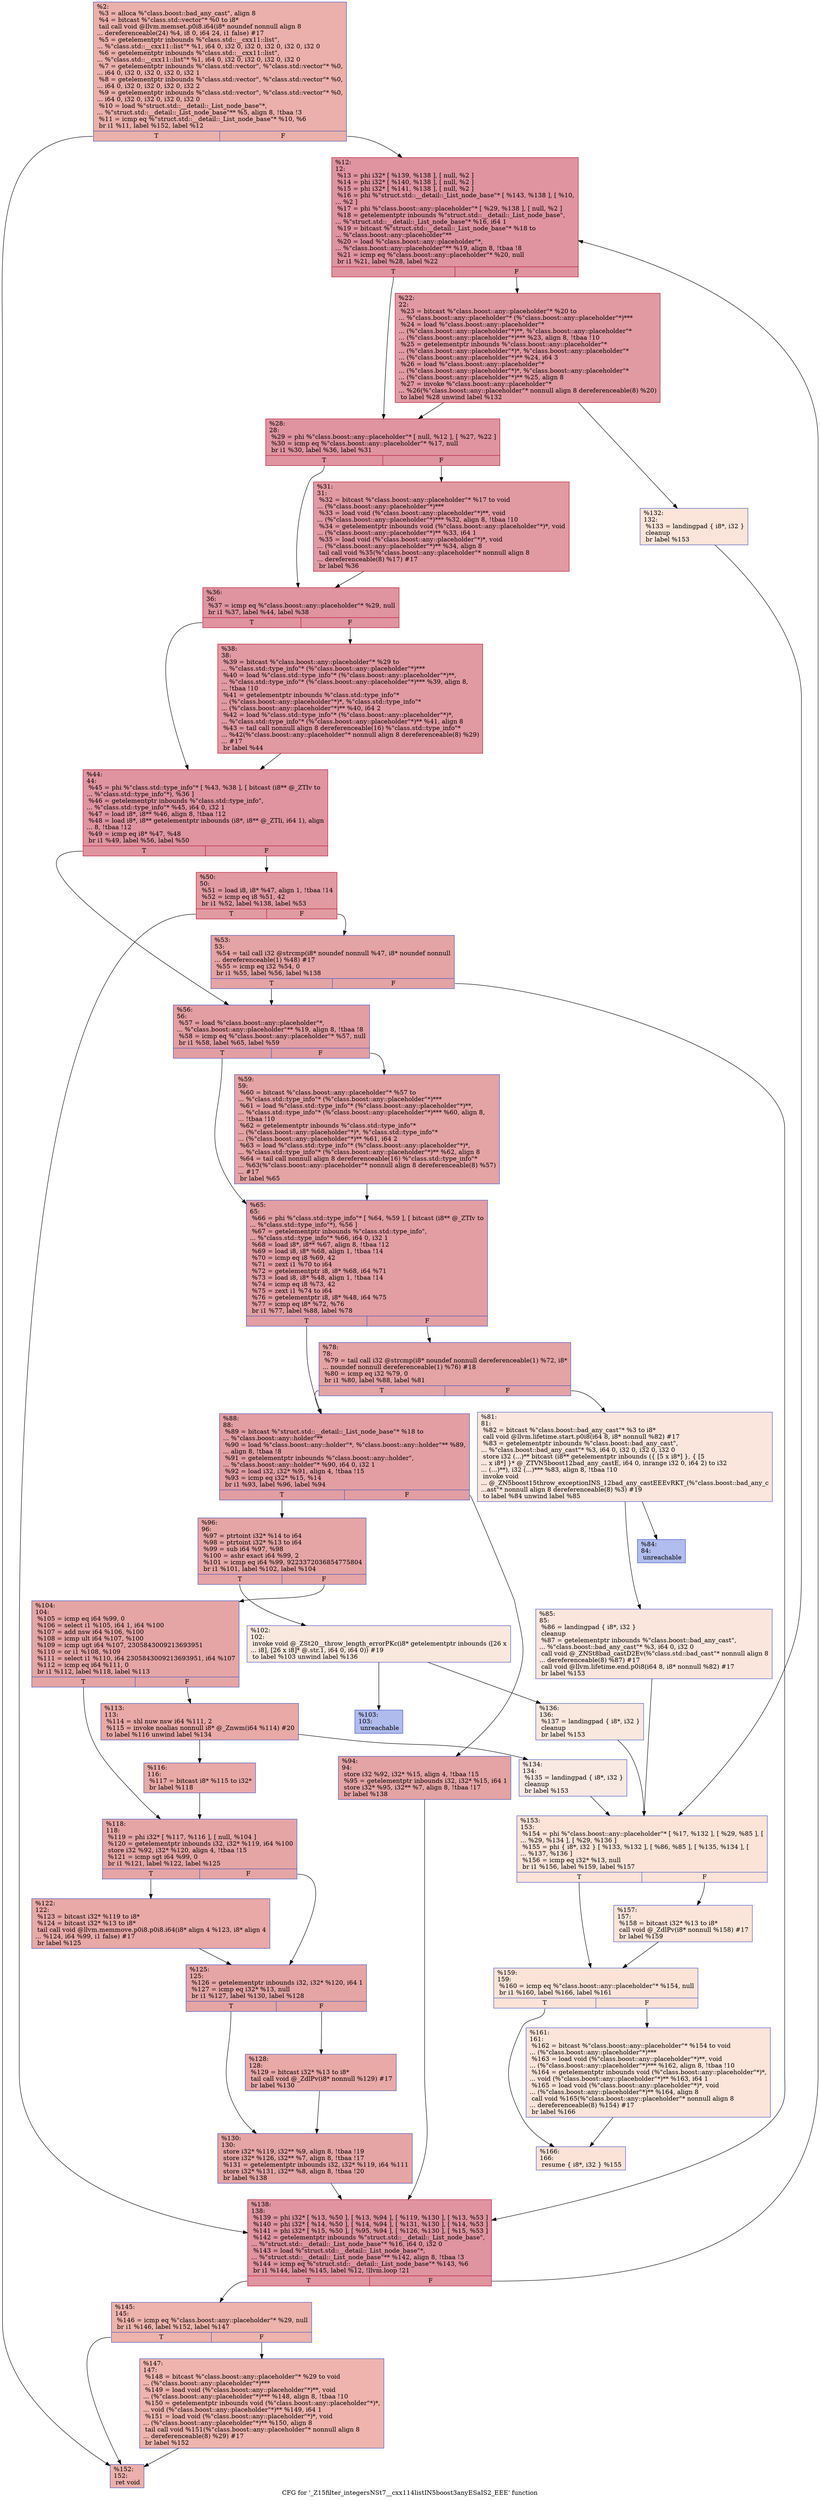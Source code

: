 digraph "CFG for '_Z15filter_integersNSt7__cxx114listIN5boost3anyESaIS2_EEE' function" {
	label="CFG for '_Z15filter_integersNSt7__cxx114listIN5boost3anyESaIS2_EEE' function";

	Node0x55c20b46a810 [shape=record,color="#3d50c3ff", style=filled, fillcolor="#d24b4070",label="{%2:\l  %3 = alloca %\"class.boost::bad_any_cast\", align 8\l  %4 = bitcast %\"class.std::vector\"* %0 to i8*\l  tail call void @llvm.memset.p0i8.i64(i8* noundef nonnull align 8\l... dereferenceable(24) %4, i8 0, i64 24, i1 false) #17\l  %5 = getelementptr inbounds %\"class.std::__cxx11::list\",\l... %\"class.std::__cxx11::list\"* %1, i64 0, i32 0, i32 0, i32 0, i32 0, i32 0\l  %6 = getelementptr inbounds %\"class.std::__cxx11::list\",\l... %\"class.std::__cxx11::list\"* %1, i64 0, i32 0, i32 0, i32 0, i32 0\l  %7 = getelementptr inbounds %\"class.std::vector\", %\"class.std::vector\"* %0,\l... i64 0, i32 0, i32 0, i32 0, i32 1\l  %8 = getelementptr inbounds %\"class.std::vector\", %\"class.std::vector\"* %0,\l... i64 0, i32 0, i32 0, i32 0, i32 2\l  %9 = getelementptr inbounds %\"class.std::vector\", %\"class.std::vector\"* %0,\l... i64 0, i32 0, i32 0, i32 0, i32 0\l  %10 = load %\"struct.std::__detail::_List_node_base\"*,\l... %\"struct.std::__detail::_List_node_base\"** %5, align 8, !tbaa !3\l  %11 = icmp eq %\"struct.std::__detail::_List_node_base\"* %10, %6\l  br i1 %11, label %152, label %12\l|{<s0>T|<s1>F}}"];
	Node0x55c20b46a810:s0 -> Node0x55c20b46cf50;
	Node0x55c20b46a810:s1 -> Node0x55c20b46e990;
	Node0x55c20b46e990 [shape=record,color="#b70d28ff", style=filled, fillcolor="#b70d2870",label="{%12:\l12:                                               \l  %13 = phi i32* [ %139, %138 ], [ null, %2 ]\l  %14 = phi i32* [ %140, %138 ], [ null, %2 ]\l  %15 = phi i32* [ %141, %138 ], [ null, %2 ]\l  %16 = phi %\"struct.std::__detail::_List_node_base\"* [ %143, %138 ], [ %10,\l... %2 ]\l  %17 = phi %\"class.boost::any::placeholder\"* [ %29, %138 ], [ null, %2 ]\l  %18 = getelementptr inbounds %\"struct.std::__detail::_List_node_base\",\l... %\"struct.std::__detail::_List_node_base\"* %16, i64 1\l  %19 = bitcast %\"struct.std::__detail::_List_node_base\"* %18 to\l... %\"class.boost::any::placeholder\"**\l  %20 = load %\"class.boost::any::placeholder\"*,\l... %\"class.boost::any::placeholder\"** %19, align 8, !tbaa !8\l  %21 = icmp eq %\"class.boost::any::placeholder\"* %20, null\l  br i1 %21, label %28, label %22\l|{<s0>T|<s1>F}}"];
	Node0x55c20b46e990:s0 -> Node0x55c20b46f3d0;
	Node0x55c20b46e990:s1 -> Node0x55c20b46f460;
	Node0x55c20b46f460 [shape=record,color="#b70d28ff", style=filled, fillcolor="#bb1b2c70",label="{%22:\l22:                                               \l  %23 = bitcast %\"class.boost::any::placeholder\"* %20 to\l... %\"class.boost::any::placeholder\"* (%\"class.boost::any::placeholder\"*)***\l  %24 = load %\"class.boost::any::placeholder\"*\l... (%\"class.boost::any::placeholder\"*)**, %\"class.boost::any::placeholder\"*\l... (%\"class.boost::any::placeholder\"*)*** %23, align 8, !tbaa !10\l  %25 = getelementptr inbounds %\"class.boost::any::placeholder\"*\l... (%\"class.boost::any::placeholder\"*)*, %\"class.boost::any::placeholder\"*\l... (%\"class.boost::any::placeholder\"*)** %24, i64 3\l  %26 = load %\"class.boost::any::placeholder\"*\l... (%\"class.boost::any::placeholder\"*)*, %\"class.boost::any::placeholder\"*\l... (%\"class.boost::any::placeholder\"*)** %25, align 8\l  %27 = invoke %\"class.boost::any::placeholder\"*\l... %26(%\"class.boost::any::placeholder\"* nonnull align 8 dereferenceable(8) %20)\l          to label %28 unwind label %132\l}"];
	Node0x55c20b46f460 -> Node0x55c20b46f3d0;
	Node0x55c20b46f460 -> Node0x55c20b46f8f0;
	Node0x55c20b46f3d0 [shape=record,color="#b70d28ff", style=filled, fillcolor="#b70d2870",label="{%28:\l28:                                               \l  %29 = phi %\"class.boost::any::placeholder\"* [ null, %12 ], [ %27, %22 ]\l  %30 = icmp eq %\"class.boost::any::placeholder\"* %17, null\l  br i1 %30, label %36, label %31\l|{<s0>T|<s1>F}}"];
	Node0x55c20b46f3d0:s0 -> Node0x55c20b46fb30;
	Node0x55c20b46f3d0:s1 -> Node0x55c20b46fb80;
	Node0x55c20b46fb80 [shape=record,color="#b70d28ff", style=filled, fillcolor="#bb1b2c70",label="{%31:\l31:                                               \l  %32 = bitcast %\"class.boost::any::placeholder\"* %17 to void\l... (%\"class.boost::any::placeholder\"*)***\l  %33 = load void (%\"class.boost::any::placeholder\"*)**, void\l... (%\"class.boost::any::placeholder\"*)*** %32, align 8, !tbaa !10\l  %34 = getelementptr inbounds void (%\"class.boost::any::placeholder\"*)*, void\l... (%\"class.boost::any::placeholder\"*)** %33, i64 1\l  %35 = load void (%\"class.boost::any::placeholder\"*)*, void\l... (%\"class.boost::any::placeholder\"*)** %34, align 8\l  tail call void %35(%\"class.boost::any::placeholder\"* nonnull align 8\l... dereferenceable(8) %17) #17\l  br label %36\l}"];
	Node0x55c20b46fb80 -> Node0x55c20b46fb30;
	Node0x55c20b46fb30 [shape=record,color="#b70d28ff", style=filled, fillcolor="#b70d2870",label="{%36:\l36:                                               \l  %37 = icmp eq %\"class.boost::any::placeholder\"* %29, null\l  br i1 %37, label %44, label %38\l|{<s0>T|<s1>F}}"];
	Node0x55c20b46fb30:s0 -> Node0x55c20b4710b0;
	Node0x55c20b46fb30:s1 -> Node0x55c20b471100;
	Node0x55c20b471100 [shape=record,color="#b70d28ff", style=filled, fillcolor="#bb1b2c70",label="{%38:\l38:                                               \l  %39 = bitcast %\"class.boost::any::placeholder\"* %29 to\l... %\"class.std::type_info\"* (%\"class.boost::any::placeholder\"*)***\l  %40 = load %\"class.std::type_info\"* (%\"class.boost::any::placeholder\"*)**,\l... %\"class.std::type_info\"* (%\"class.boost::any::placeholder\"*)*** %39, align 8,\l... !tbaa !10\l  %41 = getelementptr inbounds %\"class.std::type_info\"*\l... (%\"class.boost::any::placeholder\"*)*, %\"class.std::type_info\"*\l... (%\"class.boost::any::placeholder\"*)** %40, i64 2\l  %42 = load %\"class.std::type_info\"* (%\"class.boost::any::placeholder\"*)*,\l... %\"class.std::type_info\"* (%\"class.boost::any::placeholder\"*)** %41, align 8\l  %43 = tail call nonnull align 8 dereferenceable(16) %\"class.std::type_info\"*\l... %42(%\"class.boost::any::placeholder\"* nonnull align 8 dereferenceable(8) %29)\l... #17\l  br label %44\l}"];
	Node0x55c20b471100 -> Node0x55c20b4710b0;
	Node0x55c20b4710b0 [shape=record,color="#b70d28ff", style=filled, fillcolor="#b70d2870",label="{%44:\l44:                                               \l  %45 = phi %\"class.std::type_info\"* [ %43, %38 ], [ bitcast (i8** @_ZTIv to\l... %\"class.std::type_info\"*), %36 ]\l  %46 = getelementptr inbounds %\"class.std::type_info\",\l... %\"class.std::type_info\"* %45, i64 0, i32 1\l  %47 = load i8*, i8** %46, align 8, !tbaa !12\l  %48 = load i8*, i8** getelementptr inbounds (i8*, i8** @_ZTIi, i64 1), align\l... 8, !tbaa !12\l  %49 = icmp eq i8* %47, %48\l  br i1 %49, label %56, label %50\l|{<s0>T|<s1>F}}"];
	Node0x55c20b4710b0:s0 -> Node0x55c20b472000;
	Node0x55c20b4710b0:s1 -> Node0x55c20b472090;
	Node0x55c20b472090 [shape=record,color="#b70d28ff", style=filled, fillcolor="#bb1b2c70",label="{%50:\l50:                                               \l  %51 = load i8, i8* %47, align 1, !tbaa !14\l  %52 = icmp eq i8 %51, 42\l  br i1 %52, label %138, label %53\l|{<s0>T|<s1>F}}"];
	Node0x55c20b472090:s0 -> Node0x55c20b46eb00;
	Node0x55c20b472090:s1 -> Node0x55c20b472390;
	Node0x55c20b472390 [shape=record,color="#3d50c3ff", style=filled, fillcolor="#c32e3170",label="{%53:\l53:                                               \l  %54 = tail call i32 @strcmp(i8* noundef nonnull %47, i8* noundef nonnull\l... dereferenceable(1) %48) #17\l  %55 = icmp eq i32 %54, 0\l  br i1 %55, label %56, label %138\l|{<s0>T|<s1>F}}"];
	Node0x55c20b472390:s0 -> Node0x55c20b472000;
	Node0x55c20b472390:s1 -> Node0x55c20b46eb00;
	Node0x55c20b472000 [shape=record,color="#3d50c3ff", style=filled, fillcolor="#be242e70",label="{%56:\l56:                                               \l  %57 = load %\"class.boost::any::placeholder\"*,\l... %\"class.boost::any::placeholder\"** %19, align 8, !tbaa !8\l  %58 = icmp eq %\"class.boost::any::placeholder\"* %57, null\l  br i1 %58, label %65, label %59\l|{<s0>T|<s1>F}}"];
	Node0x55c20b472000:s0 -> Node0x55c20b473050;
	Node0x55c20b472000:s1 -> Node0x55c20b4730a0;
	Node0x55c20b4730a0 [shape=record,color="#3d50c3ff", style=filled, fillcolor="#c32e3170",label="{%59:\l59:                                               \l  %60 = bitcast %\"class.boost::any::placeholder\"* %57 to\l... %\"class.std::type_info\"* (%\"class.boost::any::placeholder\"*)***\l  %61 = load %\"class.std::type_info\"* (%\"class.boost::any::placeholder\"*)**,\l... %\"class.std::type_info\"* (%\"class.boost::any::placeholder\"*)*** %60, align 8,\l... !tbaa !10\l  %62 = getelementptr inbounds %\"class.std::type_info\"*\l... (%\"class.boost::any::placeholder\"*)*, %\"class.std::type_info\"*\l... (%\"class.boost::any::placeholder\"*)** %61, i64 2\l  %63 = load %\"class.std::type_info\"* (%\"class.boost::any::placeholder\"*)*,\l... %\"class.std::type_info\"* (%\"class.boost::any::placeholder\"*)** %62, align 8\l  %64 = tail call nonnull align 8 dereferenceable(16) %\"class.std::type_info\"*\l... %63(%\"class.boost::any::placeholder\"* nonnull align 8 dereferenceable(8) %57)\l... #17\l  br label %65\l}"];
	Node0x55c20b4730a0 -> Node0x55c20b473050;
	Node0x55c20b473050 [shape=record,color="#3d50c3ff", style=filled, fillcolor="#be242e70",label="{%65:\l65:                                               \l  %66 = phi %\"class.std::type_info\"* [ %64, %59 ], [ bitcast (i8** @_ZTIv to\l... %\"class.std::type_info\"*), %56 ]\l  %67 = getelementptr inbounds %\"class.std::type_info\",\l... %\"class.std::type_info\"* %66, i64 0, i32 1\l  %68 = load i8*, i8** %67, align 8, !tbaa !12\l  %69 = load i8, i8* %68, align 1, !tbaa !14\l  %70 = icmp eq i8 %69, 42\l  %71 = zext i1 %70 to i64\l  %72 = getelementptr i8, i8* %68, i64 %71\l  %73 = load i8, i8* %48, align 1, !tbaa !14\l  %74 = icmp eq i8 %73, 42\l  %75 = zext i1 %74 to i64\l  %76 = getelementptr i8, i8* %48, i64 %75\l  %77 = icmp eq i8* %72, %76\l  br i1 %77, label %88, label %78\l|{<s0>T|<s1>F}}"];
	Node0x55c20b473050:s0 -> Node0x55c20b474190;
	Node0x55c20b473050:s1 -> Node0x55c20b4741e0;
	Node0x55c20b4741e0 [shape=record,color="#3d50c3ff", style=filled, fillcolor="#c32e3170",label="{%78:\l78:                                               \l  %79 = tail call i32 @strcmp(i8* noundef nonnull dereferenceable(1) %72, i8*\l... noundef nonnull dereferenceable(1) %76) #18\l  %80 = icmp eq i32 %79, 0\l  br i1 %80, label %88, label %81\l|{<s0>T|<s1>F}}"];
	Node0x55c20b4741e0:s0 -> Node0x55c20b474190;
	Node0x55c20b4741e0:s1 -> Node0x55c20b4744c0;
	Node0x55c20b4744c0 [shape=record,color="#3d50c3ff", style=filled, fillcolor="#f3c7b170",label="{%81:\l81:                                               \l  %82 = bitcast %\"class.boost::bad_any_cast\"* %3 to i8*\l  call void @llvm.lifetime.start.p0i8(i64 8, i8* nonnull %82) #17\l  %83 = getelementptr inbounds %\"class.boost::bad_any_cast\",\l... %\"class.boost::bad_any_cast\"* %3, i64 0, i32 0, i32 0, i32 0\l  store i32 (...)** bitcast (i8** getelementptr inbounds (\{ [5 x i8*] \}, \{ [5\l... x i8*] \}* @_ZTVN5boost12bad_any_castE, i64 0, inrange i32 0, i64 2) to i32\l... (...)**), i32 (...)*** %83, align 8, !tbaa !10\l  invoke void\l... @_ZN5boost15throw_exceptionINS_12bad_any_castEEEvRKT_(%\"class.boost::bad_any_c\l...ast\"* nonnull align 8 dereferenceable(8) %3) #19\l          to label %84 unwind label %85\l}"];
	Node0x55c20b4744c0 -> Node0x55c20b474c00;
	Node0x55c20b4744c0 -> Node0x55c20b474c90;
	Node0x55c20b474c00 [shape=record,color="#3d50c3ff", style=filled, fillcolor="#4f69d970",label="{%84:\l84:                                               \l  unreachable\l}"];
	Node0x55c20b474c90 [shape=record,color="#3d50c3ff", style=filled, fillcolor="#f3c7b170",label="{%85:\l85:                                               \l  %86 = landingpad \{ i8*, i32 \}\l          cleanup\l  %87 = getelementptr inbounds %\"class.boost::bad_any_cast\",\l... %\"class.boost::bad_any_cast\"* %3, i64 0, i32 0\l  call void @_ZNSt8bad_castD2Ev(%\"class.std::bad_cast\"* nonnull align 8\l... dereferenceable(8) %87) #17\l  call void @llvm.lifetime.end.p0i8(i64 8, i8* nonnull %82) #17\l  br label %153\l}"];
	Node0x55c20b474c90 -> Node0x55c20b4753a0;
	Node0x55c20b474190 [shape=record,color="#3d50c3ff", style=filled, fillcolor="#be242e70",label="{%88:\l88:                                               \l  %89 = bitcast %\"struct.std::__detail::_List_node_base\"* %18 to\l... %\"class.boost::any::holder\"**\l  %90 = load %\"class.boost::any::holder\"*, %\"class.boost::any::holder\"** %89,\l... align 8, !tbaa !8\l  %91 = getelementptr inbounds %\"class.boost::any::holder\",\l... %\"class.boost::any::holder\"* %90, i64 0, i32 1\l  %92 = load i32, i32* %91, align 4, !tbaa !15\l  %93 = icmp eq i32* %15, %14\l  br i1 %93, label %96, label %94\l|{<s0>T|<s1>F}}"];
	Node0x55c20b474190:s0 -> Node0x55c20b475780;
	Node0x55c20b474190:s1 -> Node0x55c20b4757d0;
	Node0x55c20b4757d0 [shape=record,color="#3d50c3ff", style=filled, fillcolor="#c32e3170",label="{%94:\l94:                                               \l  store i32 %92, i32* %15, align 4, !tbaa !15\l  %95 = getelementptr inbounds i32, i32* %15, i64 1\l  store i32* %95, i32** %7, align 8, !tbaa !17\l  br label %138\l}"];
	Node0x55c20b4757d0 -> Node0x55c20b46eb00;
	Node0x55c20b475780 [shape=record,color="#3d50c3ff", style=filled, fillcolor="#c5333470",label="{%96:\l96:                                               \l  %97 = ptrtoint i32* %14 to i64\l  %98 = ptrtoint i32* %13 to i64\l  %99 = sub i64 %97, %98\l  %100 = ashr exact i64 %99, 2\l  %101 = icmp eq i64 %99, 9223372036854775804\l  br i1 %101, label %102, label %104\l|{<s0>T|<s1>F}}"];
	Node0x55c20b475780:s0 -> Node0x55c20b4764e0;
	Node0x55c20b475780:s1 -> Node0x55c20b476530;
	Node0x55c20b4764e0 [shape=record,color="#3d50c3ff", style=filled, fillcolor="#f2cab570",label="{%102:\l102:                                              \l  invoke void @_ZSt20__throw_length_errorPKc(i8* getelementptr inbounds ([26 x\l... i8], [26 x i8]* @.str.1, i64 0, i64 0)) #19\l          to label %103 unwind label %136\l}"];
	Node0x55c20b4764e0 -> Node0x55c20b476730;
	Node0x55c20b4764e0 -> Node0x55c20b476780;
	Node0x55c20b476730 [shape=record,color="#3d50c3ff", style=filled, fillcolor="#4c66d670",label="{%103:\l103:                                              \l  unreachable\l}"];
	Node0x55c20b476530 [shape=record,color="#3d50c3ff", style=filled, fillcolor="#c5333470",label="{%104:\l104:                                              \l  %105 = icmp eq i64 %99, 0\l  %106 = select i1 %105, i64 1, i64 %100\l  %107 = add nsw i64 %106, %100\l  %108 = icmp ult i64 %107, %100\l  %109 = icmp ugt i64 %107, 2305843009213693951\l  %110 = or i1 %108, %109\l  %111 = select i1 %110, i64 2305843009213693951, i64 %107\l  %112 = icmp eq i64 %111, 0\l  br i1 %112, label %118, label %113\l|{<s0>T|<s1>F}}"];
	Node0x55c20b476530:s0 -> Node0x55c20b476ee0;
	Node0x55c20b476530:s1 -> Node0x55c20b476f30;
	Node0x55c20b476f30 [shape=record,color="#3d50c3ff", style=filled, fillcolor="#ca3b3770",label="{%113:\l113:                                              \l  %114 = shl nuw nsw i64 %111, 2\l  %115 = invoke noalias nonnull i8* @_Znwm(i64 %114) #20\l          to label %116 unwind label %134\l}"];
	Node0x55c20b476f30 -> Node0x55c20b4770c0;
	Node0x55c20b476f30 -> Node0x55c20b477110;
	Node0x55c20b4770c0 [shape=record,color="#3d50c3ff", style=filled, fillcolor="#ca3b3770",label="{%116:\l116:                                              \l  %117 = bitcast i8* %115 to i32*\l  br label %118\l}"];
	Node0x55c20b4770c0 -> Node0x55c20b476ee0;
	Node0x55c20b476ee0 [shape=record,color="#3d50c3ff", style=filled, fillcolor="#c5333470",label="{%118:\l118:                                              \l  %119 = phi i32* [ %117, %116 ], [ null, %104 ]\l  %120 = getelementptr inbounds i32, i32* %119, i64 %100\l  store i32 %92, i32* %120, align 4, !tbaa !15\l  %121 = icmp sgt i64 %99, 0\l  br i1 %121, label %122, label %125\l|{<s0>T|<s1>F}}"];
	Node0x55c20b476ee0:s0 -> Node0x55c20b4776d0;
	Node0x55c20b476ee0:s1 -> Node0x55c20b477720;
	Node0x55c20b4776d0 [shape=record,color="#3d50c3ff", style=filled, fillcolor="#ca3b3770",label="{%122:\l122:                                              \l  %123 = bitcast i32* %119 to i8*\l  %124 = bitcast i32* %13 to i8*\l  tail call void @llvm.memmove.p0i8.p0i8.i64(i8* align 4 %123, i8* align 4\l... %124, i64 %99, i1 false) #17\l  br label %125\l}"];
	Node0x55c20b4776d0 -> Node0x55c20b477720;
	Node0x55c20b477720 [shape=record,color="#3d50c3ff", style=filled, fillcolor="#c5333470",label="{%125:\l125:                                              \l  %126 = getelementptr inbounds i32, i32* %120, i64 1\l  %127 = icmp eq i32* %13, null\l  br i1 %127, label %130, label %128\l|{<s0>T|<s1>F}}"];
	Node0x55c20b477720:s0 -> Node0x55c20b477db0;
	Node0x55c20b477720:s1 -> Node0x55c20b477e00;
	Node0x55c20b477e00 [shape=record,color="#3d50c3ff", style=filled, fillcolor="#ca3b3770",label="{%128:\l128:                                              \l  %129 = bitcast i32* %13 to i8*\l  tail call void @_ZdlPv(i8* nonnull %129) #17\l  br label %130\l}"];
	Node0x55c20b477e00 -> Node0x55c20b477db0;
	Node0x55c20b477db0 [shape=record,color="#3d50c3ff", style=filled, fillcolor="#c5333470",label="{%130:\l130:                                              \l  store i32* %119, i32** %9, align 8, !tbaa !19\l  store i32* %126, i32** %7, align 8, !tbaa !17\l  %131 = getelementptr inbounds i32, i32* %119, i64 %111\l  store i32* %131, i32** %8, align 8, !tbaa !20\l  br label %138\l}"];
	Node0x55c20b477db0 -> Node0x55c20b46eb00;
	Node0x55c20b46f8f0 [shape=record,color="#3d50c3ff", style=filled, fillcolor="#f5c1a970",label="{%132:\l132:                                              \l  %133 = landingpad \{ i8*, i32 \}\l          cleanup\l  br label %153\l}"];
	Node0x55c20b46f8f0 -> Node0x55c20b4753a0;
	Node0x55c20b477110 [shape=record,color="#3d50c3ff", style=filled, fillcolor="#efcebd70",label="{%134:\l134:                                              \l  %135 = landingpad \{ i8*, i32 \}\l          cleanup\l  br label %153\l}"];
	Node0x55c20b477110 -> Node0x55c20b4753a0;
	Node0x55c20b476780 [shape=record,color="#3d50c3ff", style=filled, fillcolor="#f2cab570",label="{%136:\l136:                                              \l  %137 = landingpad \{ i8*, i32 \}\l          cleanup\l  br label %153\l}"];
	Node0x55c20b476780 -> Node0x55c20b4753a0;
	Node0x55c20b46eb00 [shape=record,color="#b70d28ff", style=filled, fillcolor="#b70d2870",label="{%138:\l138:                                              \l  %139 = phi i32* [ %13, %50 ], [ %13, %94 ], [ %119, %130 ], [ %13, %53 ]\l  %140 = phi i32* [ %14, %50 ], [ %14, %94 ], [ %131, %130 ], [ %14, %53 ]\l  %141 = phi i32* [ %15, %50 ], [ %95, %94 ], [ %126, %130 ], [ %15, %53 ]\l  %142 = getelementptr inbounds %\"struct.std::__detail::_List_node_base\",\l... %\"struct.std::__detail::_List_node_base\"* %16, i64 0, i32 0\l  %143 = load %\"struct.std::__detail::_List_node_base\"*,\l... %\"struct.std::__detail::_List_node_base\"** %142, align 8, !tbaa !3\l  %144 = icmp eq %\"struct.std::__detail::_List_node_base\"* %143, %6\l  br i1 %144, label %145, label %12, !llvm.loop !21\l|{<s0>T|<s1>F}}"];
	Node0x55c20b46eb00:s0 -> Node0x55c20b47a1f0;
	Node0x55c20b46eb00:s1 -> Node0x55c20b46e990;
	Node0x55c20b47a1f0 [shape=record,color="#3d50c3ff", style=filled, fillcolor="#d6524470",label="{%145:\l145:                                              \l  %146 = icmp eq %\"class.boost::any::placeholder\"* %29, null\l  br i1 %146, label %152, label %147\l|{<s0>T|<s1>F}}"];
	Node0x55c20b47a1f0:s0 -> Node0x55c20b46cf50;
	Node0x55c20b47a1f0:s1 -> Node0x55c20b47a420;
	Node0x55c20b47a420 [shape=record,color="#3d50c3ff", style=filled, fillcolor="#d8564670",label="{%147:\l147:                                              \l  %148 = bitcast %\"class.boost::any::placeholder\"* %29 to void\l... (%\"class.boost::any::placeholder\"*)***\l  %149 = load void (%\"class.boost::any::placeholder\"*)**, void\l... (%\"class.boost::any::placeholder\"*)*** %148, align 8, !tbaa !10\l  %150 = getelementptr inbounds void (%\"class.boost::any::placeholder\"*)*,\l... void (%\"class.boost::any::placeholder\"*)** %149, i64 1\l  %151 = load void (%\"class.boost::any::placeholder\"*)*, void\l... (%\"class.boost::any::placeholder\"*)** %150, align 8\l  tail call void %151(%\"class.boost::any::placeholder\"* nonnull align 8\l... dereferenceable(8) %29) #17\l  br label %152\l}"];
	Node0x55c20b47a420 -> Node0x55c20b46cf50;
	Node0x55c20b46cf50 [shape=record,color="#3d50c3ff", style=filled, fillcolor="#d24b4070",label="{%152:\l152:                                              \l  ret void\l}"];
	Node0x55c20b4753a0 [shape=record,color="#3d50c3ff", style=filled, fillcolor="#f6bfa670",label="{%153:\l153:                                              \l  %154 = phi %\"class.boost::any::placeholder\"* [ %17, %132 ], [ %29, %85 ], [\l... %29, %134 ], [ %29, %136 ]\l  %155 = phi \{ i8*, i32 \} [ %133, %132 ], [ %86, %85 ], [ %135, %134 ], [\l... %137, %136 ]\l  %156 = icmp eq i32* %13, null\l  br i1 %156, label %159, label %157\l|{<s0>T|<s1>F}}"];
	Node0x55c20b4753a0:s0 -> Node0x55c20b47ab90;
	Node0x55c20b4753a0:s1 -> Node0x55c20b47abe0;
	Node0x55c20b47abe0 [shape=record,color="#3d50c3ff", style=filled, fillcolor="#f5c1a970",label="{%157:\l157:                                              \l  %158 = bitcast i32* %13 to i8*\l  call void @_ZdlPv(i8* nonnull %158) #17\l  br label %159\l}"];
	Node0x55c20b47abe0 -> Node0x55c20b47ab90;
	Node0x55c20b47ab90 [shape=record,color="#3d50c3ff", style=filled, fillcolor="#f6bfa670",label="{%159:\l159:                                              \l  %160 = icmp eq %\"class.boost::any::placeholder\"* %154, null\l  br i1 %160, label %166, label %161\l|{<s0>T|<s1>F}}"];
	Node0x55c20b47ab90:s0 -> Node0x55c20b47af60;
	Node0x55c20b47ab90:s1 -> Node0x55c20b47afb0;
	Node0x55c20b47afb0 [shape=record,color="#3d50c3ff", style=filled, fillcolor="#f5c1a970",label="{%161:\l161:                                              \l  %162 = bitcast %\"class.boost::any::placeholder\"* %154 to void\l... (%\"class.boost::any::placeholder\"*)***\l  %163 = load void (%\"class.boost::any::placeholder\"*)**, void\l... (%\"class.boost::any::placeholder\"*)*** %162, align 8, !tbaa !10\l  %164 = getelementptr inbounds void (%\"class.boost::any::placeholder\"*)*,\l... void (%\"class.boost::any::placeholder\"*)** %163, i64 1\l  %165 = load void (%\"class.boost::any::placeholder\"*)*, void\l... (%\"class.boost::any::placeholder\"*)** %164, align 8\l  call void %165(%\"class.boost::any::placeholder\"* nonnull align 8\l... dereferenceable(8) %154) #17\l  br label %166\l}"];
	Node0x55c20b47afb0 -> Node0x55c20b47af60;
	Node0x55c20b47af60 [shape=record,color="#3d50c3ff", style=filled, fillcolor="#f6bfa670",label="{%166:\l166:                                              \l  resume \{ i8*, i32 \} %155\l}"];
}

